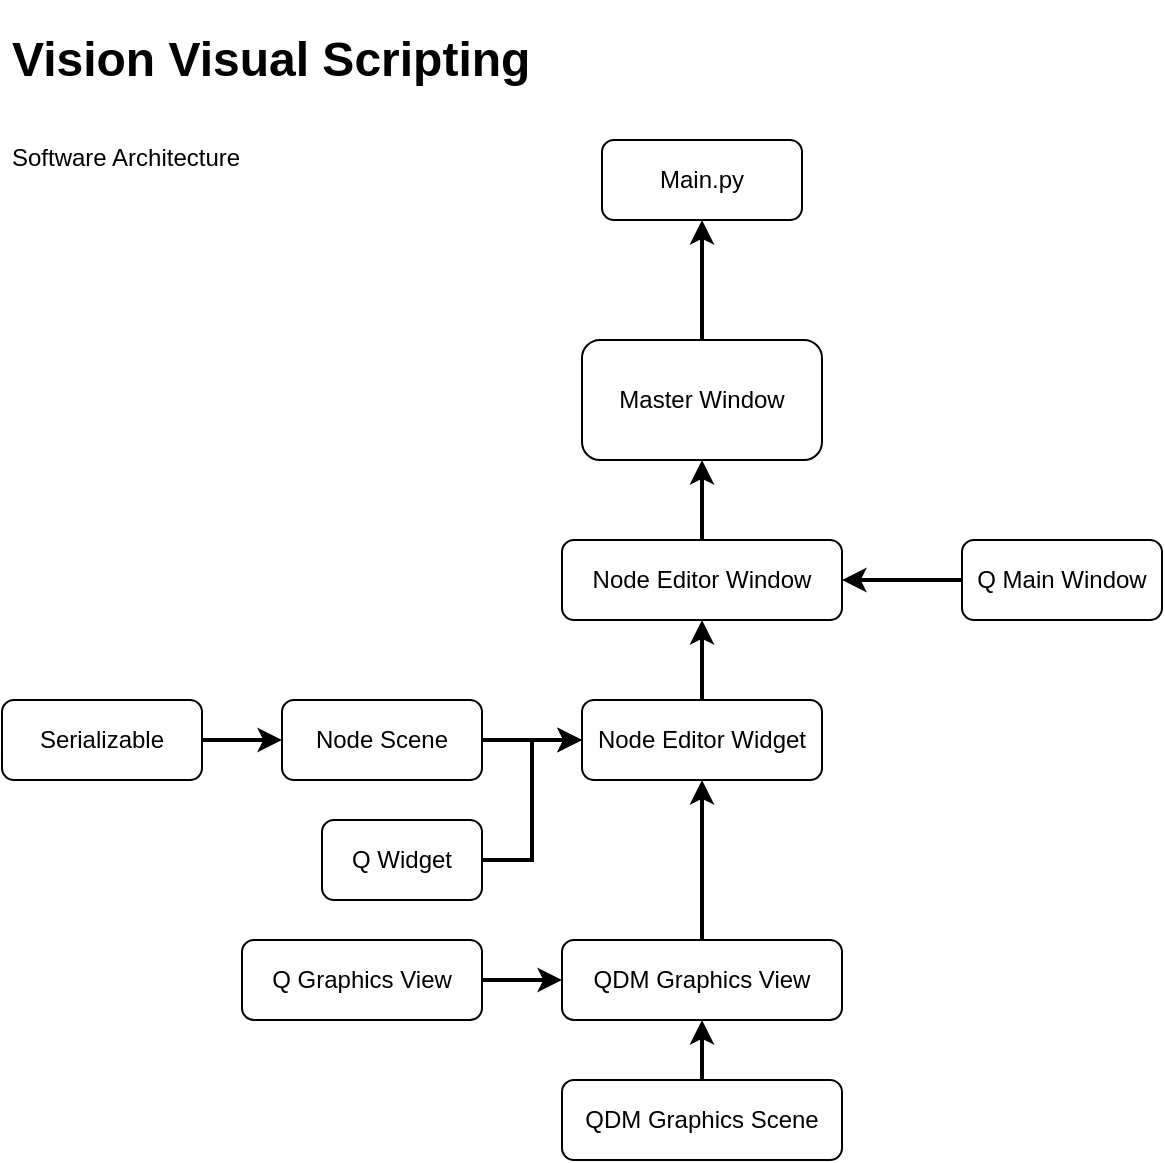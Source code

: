 <mxfile version="16.5.6" type="github"><diagram id="97u6j5r34sOa7uWUM_5N" name="Page-1"><mxGraphModel dx="1422" dy="754" grid="1" gridSize="10" guides="1" tooltips="1" connect="1" arrows="1" fold="1" page="1" pageScale="1" pageWidth="1600" pageHeight="900" math="0" shadow="0"><root><mxCell id="0"/><mxCell id="1" parent="0"/><mxCell id="1BXOV-kKkOCPN0veqqaP-1" value="&lt;h1&gt;&lt;span&gt;Vision Visual Scripting&lt;/span&gt;&lt;/h1&gt;&lt;h1&gt;&lt;span style=&quot;font-size: 12px ; font-weight: normal&quot;&gt;Software Architecture&lt;/span&gt;&lt;br&gt;&lt;/h1&gt;" style="text;html=1;strokeColor=none;fillColor=none;spacing=5;spacingTop=-20;whiteSpace=wrap;overflow=hidden;rounded=0;" vertex="1" parent="1"><mxGeometry x="90" y="100" width="340" height="110" as="geometry"/></mxCell><mxCell id="1BXOV-kKkOCPN0veqqaP-4" value="" style="rounded=0;orthogonalLoop=1;jettySize=auto;html=1;endArrow=none;endFill=0;startArrow=classic;startFill=1;strokeWidth=2;" edge="1" parent="1" source="1BXOV-kKkOCPN0veqqaP-2" target="1BXOV-kKkOCPN0veqqaP-3"><mxGeometry relative="1" as="geometry"/></mxCell><mxCell id="1BXOV-kKkOCPN0veqqaP-2" value="Main.py" style="rounded=1;whiteSpace=wrap;html=1;" vertex="1" parent="1"><mxGeometry x="390" y="160" width="100" height="40" as="geometry"/></mxCell><mxCell id="1BXOV-kKkOCPN0veqqaP-6" value="" style="rounded=0;orthogonalLoop=1;jettySize=auto;html=1;jumpSize=6;jumpStyle=none;targetPerimeterSpacing=0;strokeWidth=2;" edge="1" parent="1" source="1BXOV-kKkOCPN0veqqaP-5" target="1BXOV-kKkOCPN0veqqaP-3"><mxGeometry relative="1" as="geometry"/></mxCell><mxCell id="1BXOV-kKkOCPN0veqqaP-3" value="Master Window" style="whiteSpace=wrap;html=1;rounded=1;" vertex="1" parent="1"><mxGeometry x="380" y="260" width="120" height="60" as="geometry"/></mxCell><mxCell id="1BXOV-kKkOCPN0veqqaP-8" value="" style="rounded=0;orthogonalLoop=1;jettySize=auto;html=1;startArrow=classic;startFill=1;endArrow=none;endFill=0;strokeWidth=2;" edge="1" parent="1" source="1BXOV-kKkOCPN0veqqaP-5" target="1BXOV-kKkOCPN0veqqaP-7"><mxGeometry relative="1" as="geometry"/></mxCell><mxCell id="1BXOV-kKkOCPN0veqqaP-10" value="" style="rounded=0;orthogonalLoop=1;jettySize=auto;html=1;startArrow=classic;startFill=1;endArrow=none;endFill=0;strokeWidth=2;" edge="1" parent="1" source="1BXOV-kKkOCPN0veqqaP-5" target="1BXOV-kKkOCPN0veqqaP-9"><mxGeometry relative="1" as="geometry"/></mxCell><mxCell id="1BXOV-kKkOCPN0veqqaP-5" value="Node Editor Window" style="whiteSpace=wrap;html=1;rounded=1;" vertex="1" parent="1"><mxGeometry x="370" y="360" width="140" height="40" as="geometry"/></mxCell><mxCell id="1BXOV-kKkOCPN0veqqaP-7" value="Q Main Window" style="whiteSpace=wrap;html=1;rounded=1;" vertex="1" parent="1"><mxGeometry x="570" y="360" width="100" height="40" as="geometry"/></mxCell><mxCell id="1BXOV-kKkOCPN0veqqaP-12" value="" style="rounded=0;orthogonalLoop=1;jettySize=auto;html=1;startArrow=classic;startFill=1;endArrow=none;endFill=0;strokeWidth=2;edgeStyle=elbowEdgeStyle;" edge="1" parent="1" source="1BXOV-kKkOCPN0veqqaP-9" target="1BXOV-kKkOCPN0veqqaP-11"><mxGeometry relative="1" as="geometry"/></mxCell><mxCell id="1BXOV-kKkOCPN0veqqaP-14" value="" style="rounded=0;orthogonalLoop=1;jettySize=auto;html=1;startArrow=classic;startFill=1;endArrow=none;endFill=0;strokeWidth=2;" edge="1" parent="1" source="1BXOV-kKkOCPN0veqqaP-9" target="1BXOV-kKkOCPN0veqqaP-13"><mxGeometry relative="1" as="geometry"/></mxCell><mxCell id="1BXOV-kKkOCPN0veqqaP-16" value="" style="rounded=0;orthogonalLoop=1;jettySize=auto;html=1;startArrow=classic;startFill=1;endArrow=none;endFill=0;strokeWidth=2;" edge="1" parent="1" source="1BXOV-kKkOCPN0veqqaP-9" target="1BXOV-kKkOCPN0veqqaP-15"><mxGeometry relative="1" as="geometry"/></mxCell><mxCell id="1BXOV-kKkOCPN0veqqaP-9" value="Node Editor Widget" style="whiteSpace=wrap;html=1;rounded=1;" vertex="1" parent="1"><mxGeometry x="380" y="440" width="120" height="40" as="geometry"/></mxCell><mxCell id="1BXOV-kKkOCPN0veqqaP-11" value="Q Widget" style="whiteSpace=wrap;html=1;rounded=1;" vertex="1" parent="1"><mxGeometry x="250" y="500" width="80" height="40" as="geometry"/></mxCell><mxCell id="1BXOV-kKkOCPN0veqqaP-18" value="" style="rounded=0;orthogonalLoop=1;jettySize=auto;html=1;startArrow=classic;startFill=1;endArrow=none;endFill=0;strokeWidth=2;" edge="1" parent="1" source="1BXOV-kKkOCPN0veqqaP-13" target="1BXOV-kKkOCPN0veqqaP-17"><mxGeometry relative="1" as="geometry"/></mxCell><mxCell id="1BXOV-kKkOCPN0veqqaP-13" value="Node Scene" style="whiteSpace=wrap;html=1;rounded=1;" vertex="1" parent="1"><mxGeometry x="230" y="440" width="100" height="40" as="geometry"/></mxCell><mxCell id="1BXOV-kKkOCPN0veqqaP-20" value="" style="rounded=0;orthogonalLoop=1;jettySize=auto;html=1;startArrow=classic;startFill=1;endArrow=none;endFill=0;strokeWidth=2;" edge="1" parent="1" source="1BXOV-kKkOCPN0veqqaP-15" target="1BXOV-kKkOCPN0veqqaP-19"><mxGeometry relative="1" as="geometry"/></mxCell><mxCell id="1BXOV-kKkOCPN0veqqaP-22" value="" style="rounded=0;orthogonalLoop=1;jettySize=auto;html=1;startArrow=classic;startFill=1;endArrow=none;endFill=0;strokeWidth=2;" edge="1" parent="1" source="1BXOV-kKkOCPN0veqqaP-15" target="1BXOV-kKkOCPN0veqqaP-21"><mxGeometry relative="1" as="geometry"/></mxCell><mxCell id="1BXOV-kKkOCPN0veqqaP-15" value="QDM Graphics View" style="whiteSpace=wrap;html=1;rounded=1;" vertex="1" parent="1"><mxGeometry x="370" y="560" width="140" height="40" as="geometry"/></mxCell><mxCell id="1BXOV-kKkOCPN0veqqaP-17" value="Serializable" style="whiteSpace=wrap;html=1;rounded=1;" vertex="1" parent="1"><mxGeometry x="90" y="440" width="100" height="40" as="geometry"/></mxCell><mxCell id="1BXOV-kKkOCPN0veqqaP-19" value="Q Graphics View" style="whiteSpace=wrap;html=1;rounded=1;" vertex="1" parent="1"><mxGeometry x="210" y="560" width="120" height="40" as="geometry"/></mxCell><mxCell id="1BXOV-kKkOCPN0veqqaP-21" value="QDM Graphics Scene" style="whiteSpace=wrap;html=1;rounded=1;" vertex="1" parent="1"><mxGeometry x="370" y="630" width="140" height="40" as="geometry"/></mxCell></root></mxGraphModel></diagram></mxfile>
